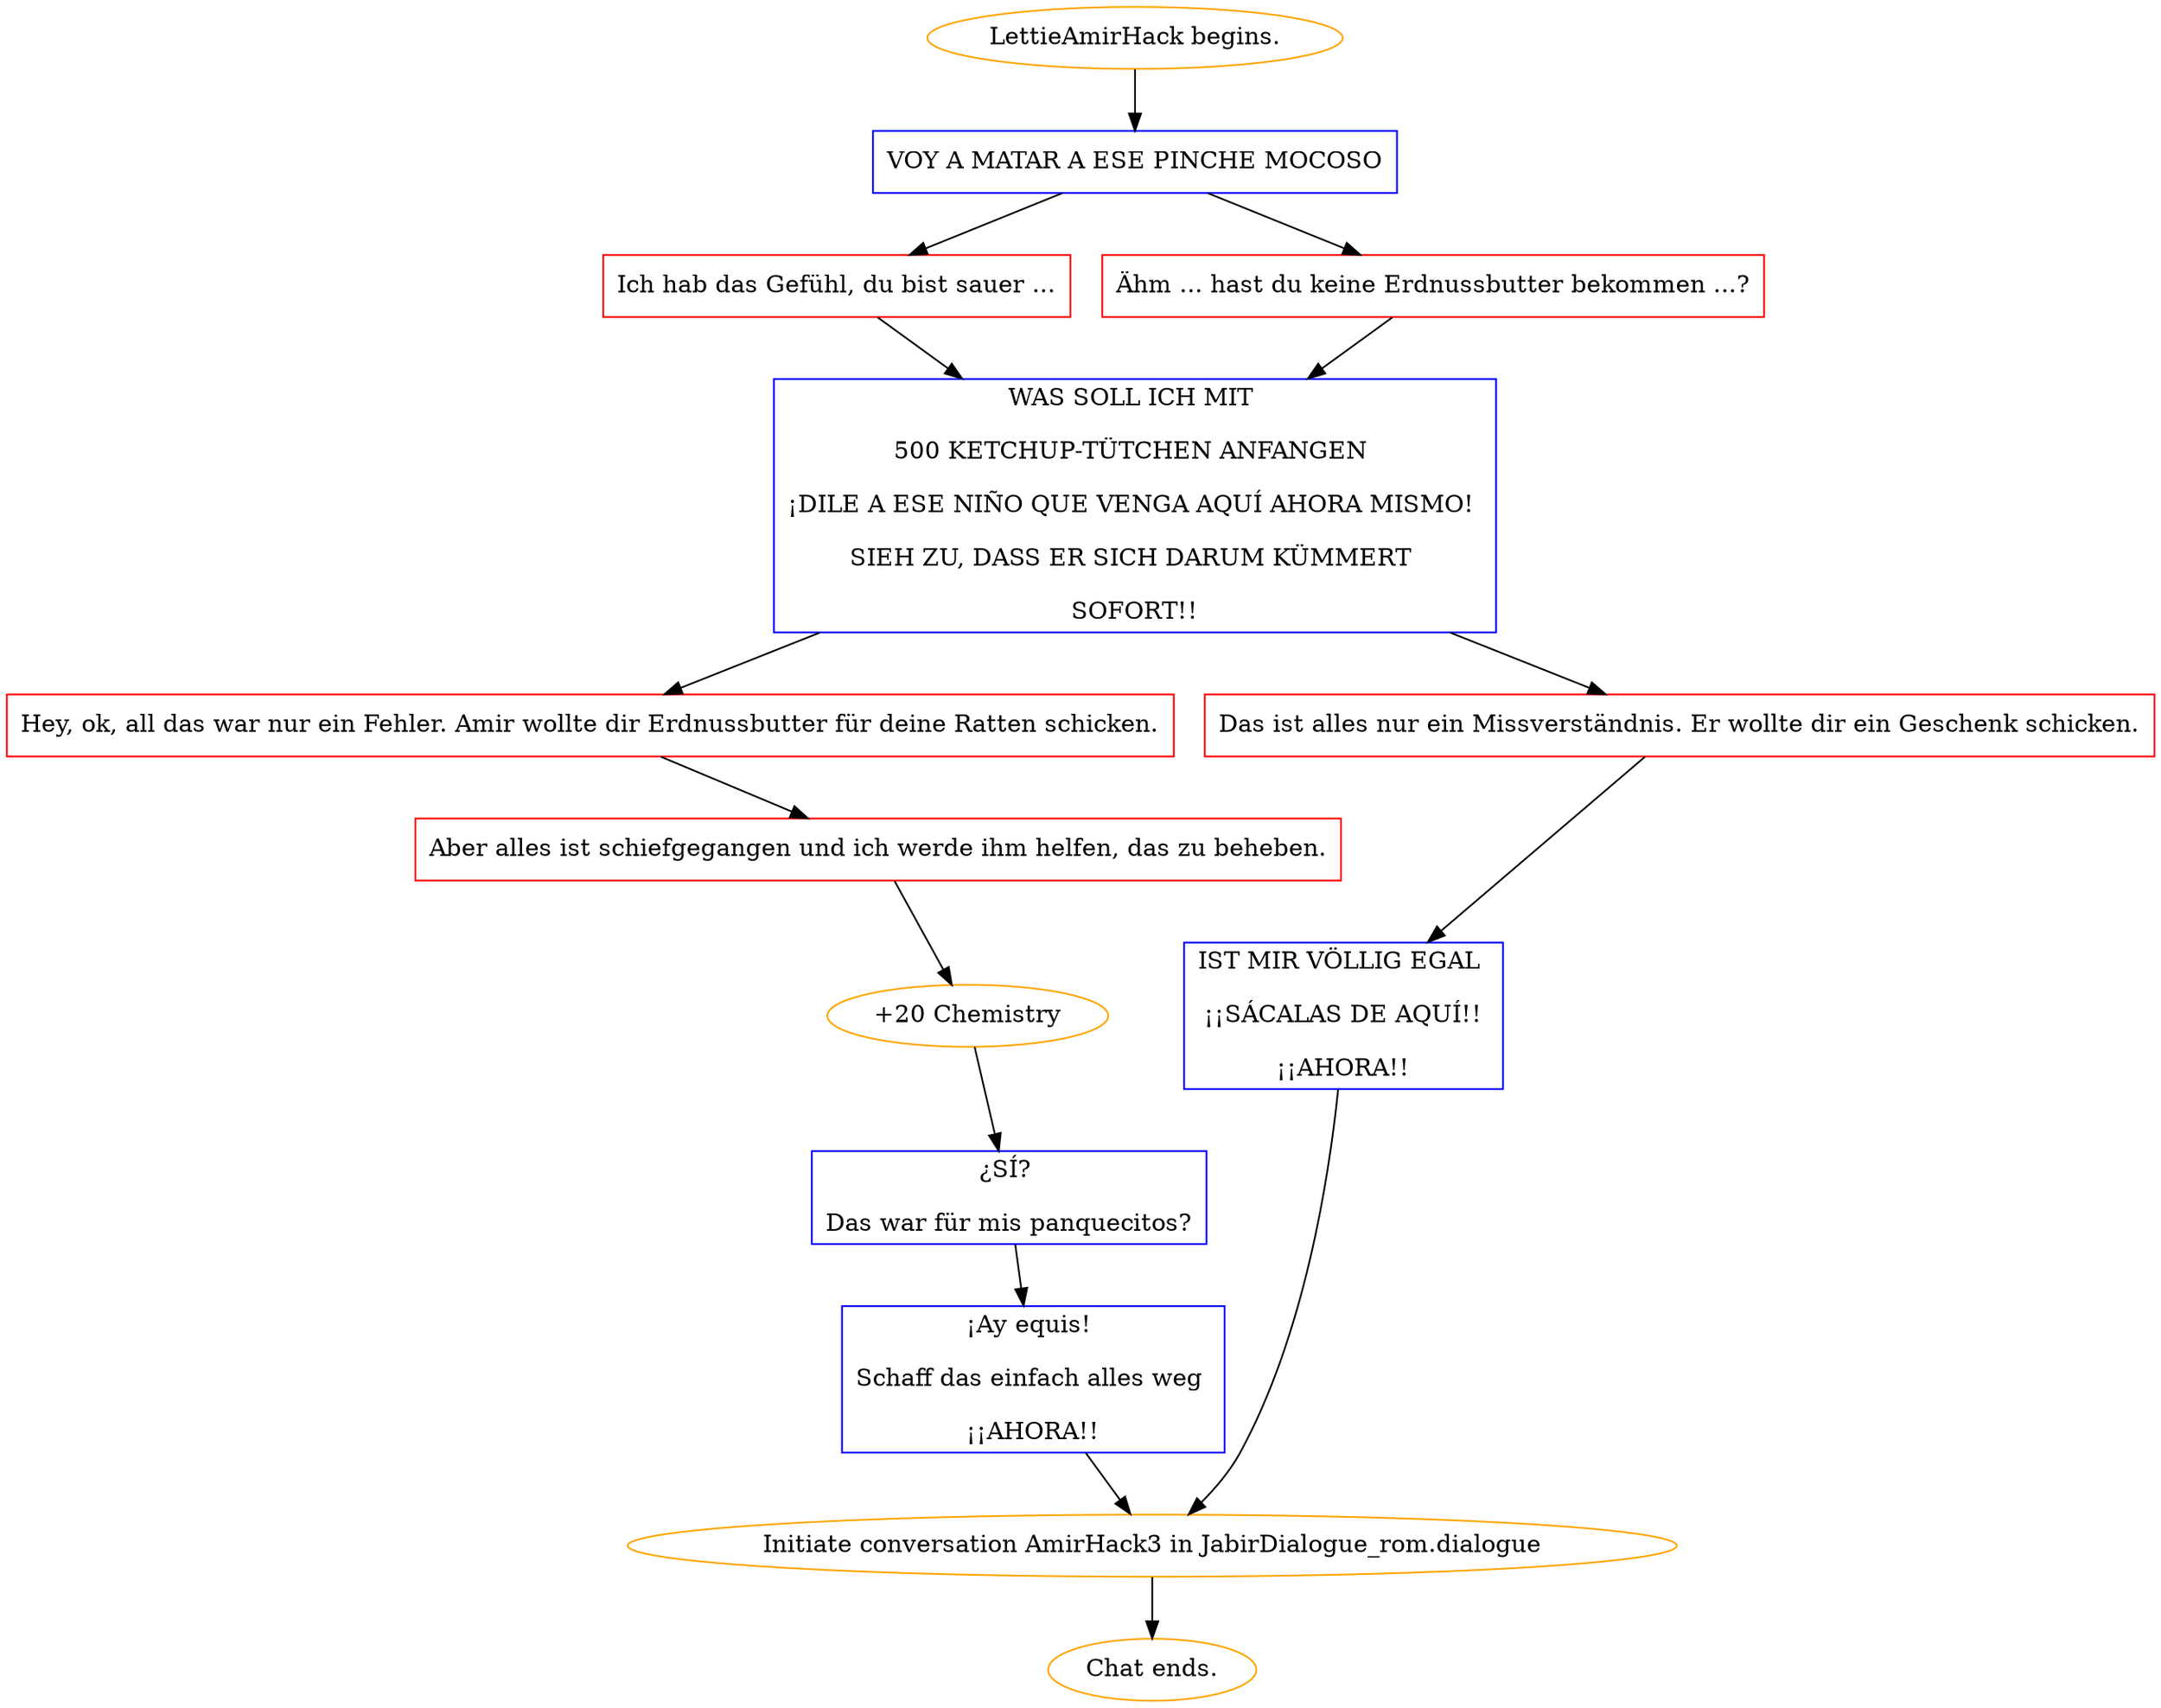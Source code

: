 digraph {
	"LettieAmirHack begins." [color=orange];
		"LettieAmirHack begins." -> j2316161106;
	j2316161106 [label="VOY A MATAR A ESE PINCHE MOCOSO",shape=box,color=blue];
		j2316161106 -> j2720100425;
		j2316161106 -> j2237927717;
	j2720100425 [label="Ich hab das Gefühl, du bist sauer ...",shape=box,color=red];
		j2720100425 -> j657211439;
	j2237927717 [label="Ähm ... hast du keine Erdnussbutter bekommen ...?",shape=box,color=red];
		j2237927717 -> j657211439;
	j657211439 [label="WAS SOLL ICH MIT 
500 KETCHUP-TÜTCHEN ANFANGEN 
¡DILE A ESE NIÑO QUE VENGA AQUÍ AHORA MISMO! 
SIEH ZU, DASS ER SICH DARUM KÜMMERT 
SOFORT!!",shape=box,color=blue];
		j657211439 -> j3008923692;
		j657211439 -> j1963834949;
	j3008923692 [label="Hey, ok, all das war nur ein Fehler. Amir wollte dir Erdnussbutter für deine Ratten schicken.",shape=box,color=red];
		j3008923692 -> j643518387;
	j1963834949 [label="Das ist alles nur ein Missverständnis. Er wollte dir ein Geschenk schicken.",shape=box,color=red];
		j1963834949 -> j1652589963;
	j643518387 [label="Aber alles ist schiefgegangen und ich werde ihm helfen, das zu beheben.",shape=box,color=red];
		j643518387 -> j2235135204;
	j1652589963 [label="IST MIR VÖLLIG EGAL 
¡¡SÁCALAS DE AQUÍ!!
¡¡AHORA!!",shape=box,color=blue];
		j1652589963 -> "Initiate conversation AmirHack3 in JabirDialogue_rom.dialogue";
	j2235135204 [label="+20 Chemistry",color=orange];
		j2235135204 -> j981877659;
	"Initiate conversation AmirHack3 in JabirDialogue_rom.dialogue" [label="Initiate conversation AmirHack3 in JabirDialogue_rom.dialogue",color=orange];
		"Initiate conversation AmirHack3 in JabirDialogue_rom.dialogue" -> "Chat ends.";
	j981877659 [label="¿SÍ? 
Das war für mis panquecitos?",shape=box,color=blue];
		j981877659 -> j1522239476;
	"Chat ends." [color=orange];
	j1522239476 [label="¡Ay equis! 
Schaff das einfach alles weg 
¡¡AHORA!!",shape=box,color=blue];
		j1522239476 -> "Initiate conversation AmirHack3 in JabirDialogue_rom.dialogue";
}
